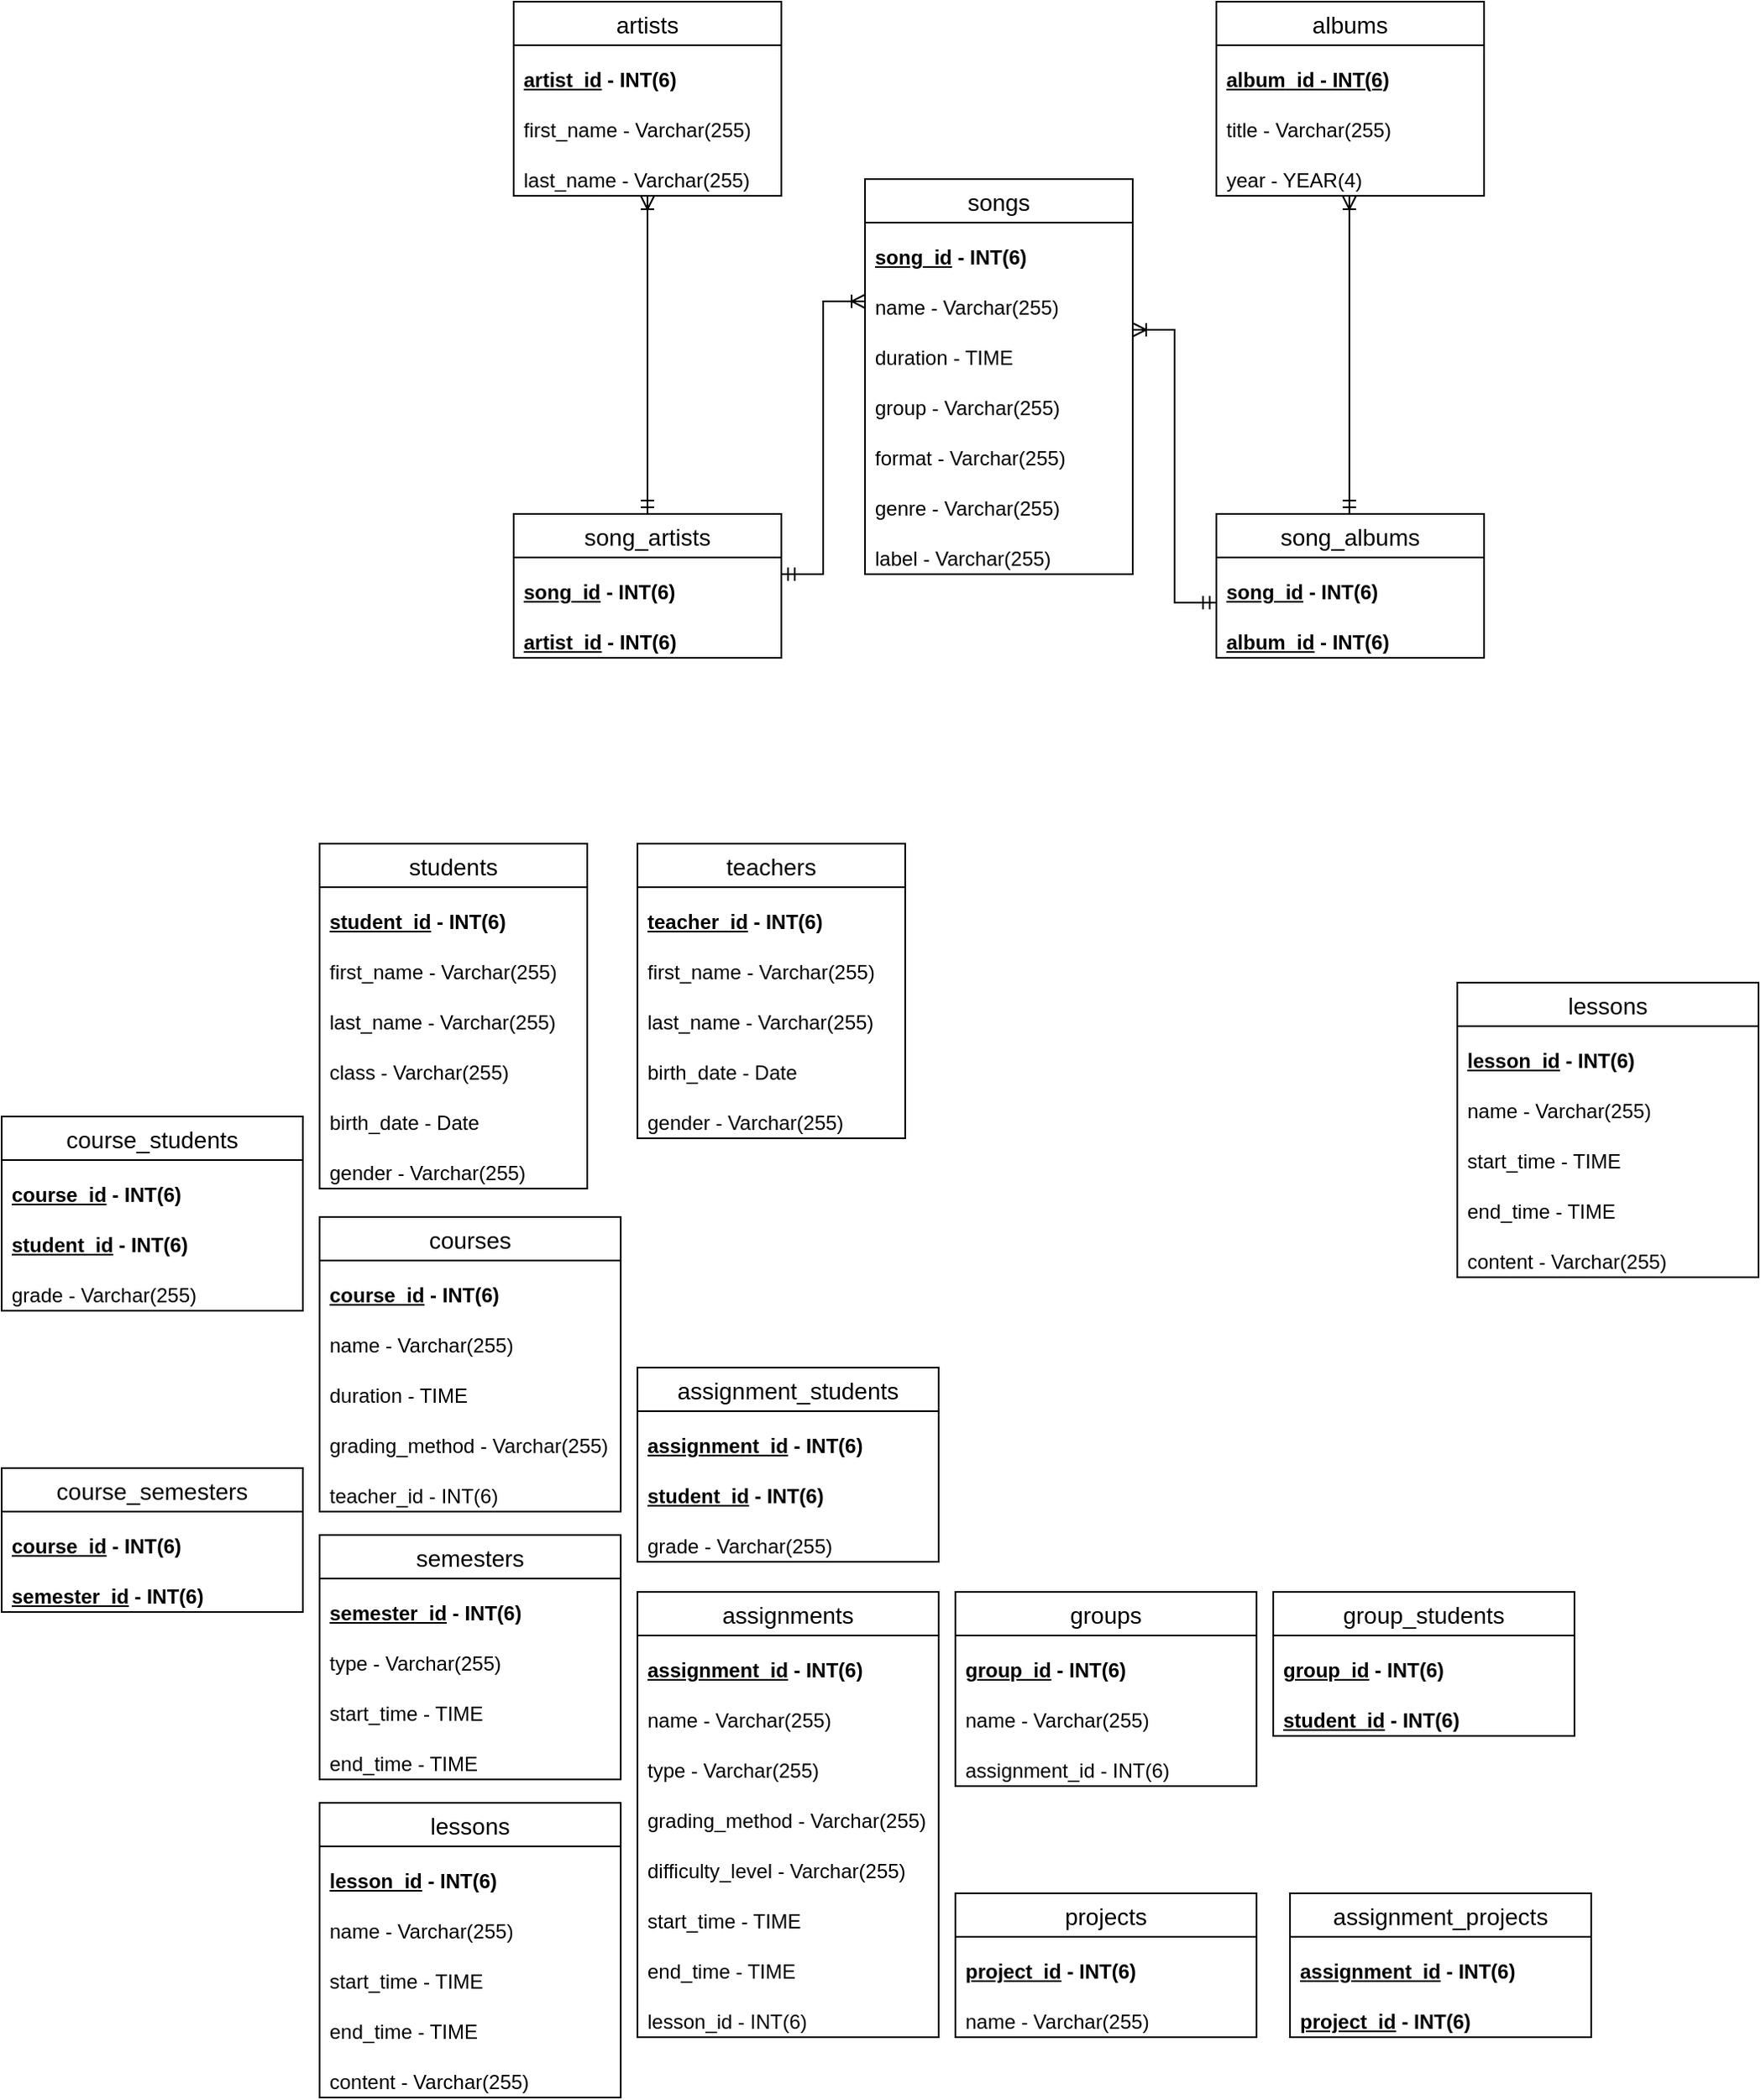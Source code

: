 <mxfile version="21.1.2" type="github">
  <diagram id="R2lEEEUBdFMjLlhIrx00" name="Page-1">
    <mxGraphModel dx="1680" dy="1571" grid="1" gridSize="10" guides="1" tooltips="1" connect="1" arrows="1" fold="1" page="1" pageScale="1" pageWidth="850" pageHeight="1100" math="0" shadow="0" extFonts="Permanent Marker^https://fonts.googleapis.com/css?family=Permanent+Marker">
      <root>
        <mxCell id="0" />
        <mxCell id="1" parent="0" />
        <mxCell id="9L5D08PNm3X5us1x5ie8-1" value="songs" style="swimlane;fontStyle=0;childLayout=stackLayout;horizontal=1;startSize=26;horizontalStack=0;resizeParent=1;resizeParentMax=0;resizeLast=0;collapsible=1;marginBottom=0;align=center;fontSize=14;verticalAlign=middle;" parent="1" vertex="1">
          <mxGeometry x="336" y="80" width="160" height="236" as="geometry" />
        </mxCell>
        <mxCell id="9L5D08PNm3X5us1x5ie8-2" value="&lt;p class=&quot;MsoNormal&quot;&gt;&lt;b&gt;&lt;u&gt;song_id&lt;/u&gt; - INT(6)&lt;/b&gt;&lt;/p&gt;" style="text;strokeColor=none;fillColor=none;spacingLeft=4;spacingRight=4;overflow=hidden;rotatable=0;points=[[0,0.5],[1,0.5]];portConstraint=eastwest;fontSize=12;whiteSpace=wrap;html=1;verticalAlign=bottom;" parent="9L5D08PNm3X5us1x5ie8-1" vertex="1">
          <mxGeometry y="26" width="160" height="30" as="geometry" />
        </mxCell>
        <mxCell id="9L5D08PNm3X5us1x5ie8-3" value="&lt;p style=&quot;border-color: var(--border-color);&quot; class=&quot;MsoNormal&quot;&gt;name - Varchar(255)&lt;/p&gt;" style="text;strokeColor=none;fillColor=none;spacingLeft=4;spacingRight=4;overflow=hidden;rotatable=0;points=[[0,0.5],[1,0.5]];portConstraint=eastwest;fontSize=12;whiteSpace=wrap;html=1;verticalAlign=bottom;" parent="9L5D08PNm3X5us1x5ie8-1" vertex="1">
          <mxGeometry y="56" width="160" height="30" as="geometry" />
        </mxCell>
        <mxCell id="9L5D08PNm3X5us1x5ie8-4" value="&lt;p style=&quot;border-color: var(--border-color);&quot; class=&quot;MsoNormal&quot;&gt;duration - TIME&lt;/p&gt;" style="text;strokeColor=none;fillColor=none;spacingLeft=4;spacingRight=4;overflow=hidden;rotatable=0;points=[[0,0.5],[1,0.5]];portConstraint=eastwest;fontSize=12;whiteSpace=wrap;html=1;verticalAlign=bottom;" parent="9L5D08PNm3X5us1x5ie8-1" vertex="1">
          <mxGeometry y="86" width="160" height="30" as="geometry" />
        </mxCell>
        <mxCell id="9L5D08PNm3X5us1x5ie8-5" value="&lt;span style=&quot;background-color: initial;&quot;&gt;group - Varchar(255)&lt;/span&gt;" style="text;strokeColor=none;fillColor=none;spacingLeft=4;spacingRight=4;overflow=hidden;rotatable=0;points=[[0,0.5],[1,0.5]];portConstraint=eastwest;fontSize=12;whiteSpace=wrap;html=1;verticalAlign=bottom;" parent="9L5D08PNm3X5us1x5ie8-1" vertex="1">
          <mxGeometry y="116" width="160" height="30" as="geometry" />
        </mxCell>
        <mxCell id="9L5D08PNm3X5us1x5ie8-6" value="&lt;span style=&quot;background-color: initial;&quot;&gt;format - Varchar(255)&lt;/span&gt;&lt;br&gt;" style="text;strokeColor=none;fillColor=none;spacingLeft=4;spacingRight=4;overflow=hidden;rotatable=0;points=[[0,0.5],[1,0.5]];portConstraint=eastwest;fontSize=12;whiteSpace=wrap;html=1;verticalAlign=bottom;" parent="9L5D08PNm3X5us1x5ie8-1" vertex="1">
          <mxGeometry y="146" width="160" height="30" as="geometry" />
        </mxCell>
        <mxCell id="9L5D08PNm3X5us1x5ie8-7" value="genre - Varchar(255)" style="text;strokeColor=none;fillColor=none;spacingLeft=4;spacingRight=4;overflow=hidden;rotatable=0;points=[[0,0.5],[1,0.5]];portConstraint=eastwest;fontSize=12;whiteSpace=wrap;html=1;verticalAlign=bottom;" parent="9L5D08PNm3X5us1x5ie8-1" vertex="1">
          <mxGeometry y="176" width="160" height="30" as="geometry" />
        </mxCell>
        <mxCell id="9L5D08PNm3X5us1x5ie8-8" value="label - Varchar(255)" style="text;strokeColor=none;fillColor=none;spacingLeft=4;spacingRight=4;overflow=hidden;rotatable=0;points=[[0,0.5],[1,0.5]];portConstraint=eastwest;fontSize=12;whiteSpace=wrap;html=1;verticalAlign=bottom;" parent="9L5D08PNm3X5us1x5ie8-1" vertex="1">
          <mxGeometry y="206" width="160" height="30" as="geometry" />
        </mxCell>
        <mxCell id="9L5D08PNm3X5us1x5ie8-10" value="artists" style="swimlane;fontStyle=0;childLayout=stackLayout;horizontal=1;startSize=26;horizontalStack=0;resizeParent=1;resizeParentMax=0;resizeLast=0;collapsible=1;marginBottom=0;align=center;fontSize=14;verticalAlign=middle;" parent="1" vertex="1">
          <mxGeometry x="126" y="-26" width="160" height="116" as="geometry" />
        </mxCell>
        <mxCell id="9L5D08PNm3X5us1x5ie8-11" value="&lt;p class=&quot;MsoNormal&quot;&gt;&lt;b&gt;&lt;u&gt;artist_id&lt;/u&gt; - INT(6)&lt;/b&gt;&lt;/p&gt;" style="text;strokeColor=none;fillColor=none;spacingLeft=4;spacingRight=4;overflow=hidden;rotatable=0;points=[[0,0.5],[1,0.5]];portConstraint=eastwest;fontSize=12;whiteSpace=wrap;html=1;verticalAlign=bottom;" parent="9L5D08PNm3X5us1x5ie8-10" vertex="1">
          <mxGeometry y="26" width="160" height="30" as="geometry" />
        </mxCell>
        <mxCell id="9L5D08PNm3X5us1x5ie8-12" value="&lt;p style=&quot;border-color: var(--border-color);&quot; class=&quot;MsoNormal&quot;&gt;first_name - Varchar(255)&lt;/p&gt;" style="text;strokeColor=none;fillColor=none;spacingLeft=4;spacingRight=4;overflow=hidden;rotatable=0;points=[[0,0.5],[1,0.5]];portConstraint=eastwest;fontSize=12;whiteSpace=wrap;html=1;verticalAlign=bottom;" parent="9L5D08PNm3X5us1x5ie8-10" vertex="1">
          <mxGeometry y="56" width="160" height="30" as="geometry" />
        </mxCell>
        <mxCell id="9L5D08PNm3X5us1x5ie8-13" value="&lt;p style=&quot;border-color: var(--border-color);&quot; class=&quot;MsoNormal&quot;&gt;last_name - Varchar(255)&lt;br&gt;&lt;/p&gt;" style="text;strokeColor=none;fillColor=none;spacingLeft=4;spacingRight=4;overflow=hidden;rotatable=0;points=[[0,0.5],[1,0.5]];portConstraint=eastwest;fontSize=12;whiteSpace=wrap;html=1;verticalAlign=bottom;" parent="9L5D08PNm3X5us1x5ie8-10" vertex="1">
          <mxGeometry y="86" width="160" height="30" as="geometry" />
        </mxCell>
        <mxCell id="9L5D08PNm3X5us1x5ie8-18" value="albums" style="swimlane;fontStyle=0;childLayout=stackLayout;horizontal=1;startSize=26;horizontalStack=0;resizeParent=1;resizeParentMax=0;resizeLast=0;collapsible=1;marginBottom=0;align=center;fontSize=14;verticalAlign=middle;" parent="1" vertex="1">
          <mxGeometry x="546" y="-26" width="160" height="116" as="geometry" />
        </mxCell>
        <mxCell id="9L5D08PNm3X5us1x5ie8-19" value="&lt;b&gt;&lt;u&gt;album&lt;span style=&quot;background-color: initial;&quot;&gt;_id - INT(6)&lt;/span&gt;&lt;/u&gt;&lt;/b&gt;" style="text;strokeColor=none;fillColor=none;spacingLeft=4;spacingRight=4;overflow=hidden;rotatable=0;points=[[0,0.5],[1,0.5]];portConstraint=eastwest;fontSize=12;whiteSpace=wrap;html=1;verticalAlign=bottom;" parent="9L5D08PNm3X5us1x5ie8-18" vertex="1">
          <mxGeometry y="26" width="160" height="30" as="geometry" />
        </mxCell>
        <mxCell id="9L5D08PNm3X5us1x5ie8-20" value="&lt;p class=&quot;MsoNormal&quot;&gt;title - Varchar(255)&lt;/p&gt;" style="text;strokeColor=none;fillColor=none;spacingLeft=4;spacingRight=4;overflow=hidden;rotatable=0;points=[[0,0.5],[1,0.5]];portConstraint=eastwest;fontSize=12;whiteSpace=wrap;html=1;verticalAlign=bottom;" parent="9L5D08PNm3X5us1x5ie8-18" vertex="1">
          <mxGeometry y="56" width="160" height="30" as="geometry" />
        </mxCell>
        <mxCell id="9L5D08PNm3X5us1x5ie8-21" value="&lt;p class=&quot;MsoNormal&quot;&gt;year - YEAR(4)&lt;/p&gt;" style="text;strokeColor=none;fillColor=none;spacingLeft=4;spacingRight=4;overflow=hidden;rotatable=0;points=[[0,0.5],[1,0.5]];portConstraint=eastwest;fontSize=12;whiteSpace=wrap;html=1;verticalAlign=bottom;" parent="9L5D08PNm3X5us1x5ie8-18" vertex="1">
          <mxGeometry y="86" width="160" height="30" as="geometry" />
        </mxCell>
        <mxCell id="9L5D08PNm3X5us1x5ie8-22" value="song_artists" style="swimlane;fontStyle=0;childLayout=stackLayout;horizontal=1;startSize=26;horizontalStack=0;resizeParent=1;resizeParentMax=0;resizeLast=0;collapsible=1;marginBottom=0;align=center;fontSize=14;verticalAlign=middle;" parent="1" vertex="1">
          <mxGeometry x="126" y="280" width="160" height="86" as="geometry" />
        </mxCell>
        <mxCell id="9L5D08PNm3X5us1x5ie8-23" value="&lt;p class=&quot;MsoNormal&quot;&gt;&lt;b style=&quot;border-color: var(--border-color);&quot;&gt;&lt;u style=&quot;border-color: var(--border-color);&quot;&gt;song_id&lt;/u&gt;&amp;nbsp;- INT(6)&lt;/b&gt;&lt;br&gt;&lt;/p&gt;" style="text;strokeColor=none;fillColor=none;spacingLeft=4;spacingRight=4;overflow=hidden;rotatable=0;points=[[0,0.5],[1,0.5]];portConstraint=eastwest;fontSize=12;whiteSpace=wrap;html=1;verticalAlign=bottom;" parent="9L5D08PNm3X5us1x5ie8-22" vertex="1">
          <mxGeometry y="26" width="160" height="30" as="geometry" />
        </mxCell>
        <mxCell id="9L5D08PNm3X5us1x5ie8-24" value="&lt;p style=&quot;border-color: var(--border-color);&quot; class=&quot;MsoNormal&quot;&gt;&lt;b style=&quot;border-color: var(--border-color);&quot;&gt;&lt;u style=&quot;border-color: var(--border-color);&quot;&gt;artist_id&lt;/u&gt;&amp;nbsp;- INT(6)&lt;/b&gt;&lt;br&gt;&lt;/p&gt;" style="text;strokeColor=none;fillColor=none;spacingLeft=4;spacingRight=4;overflow=hidden;rotatable=0;points=[[0,0.5],[1,0.5]];portConstraint=eastwest;fontSize=12;whiteSpace=wrap;html=1;verticalAlign=bottom;" parent="9L5D08PNm3X5us1x5ie8-22" vertex="1">
          <mxGeometry y="56" width="160" height="30" as="geometry" />
        </mxCell>
        <mxCell id="9L5D08PNm3X5us1x5ie8-26" value="song_albums" style="swimlane;fontStyle=0;childLayout=stackLayout;horizontal=1;startSize=26;horizontalStack=0;resizeParent=1;resizeParentMax=0;resizeLast=0;collapsible=1;marginBottom=0;align=center;fontSize=14;verticalAlign=middle;" parent="1" vertex="1">
          <mxGeometry x="546" y="280" width="160" height="86" as="geometry" />
        </mxCell>
        <mxCell id="9L5D08PNm3X5us1x5ie8-27" value="&lt;p class=&quot;MsoNormal&quot;&gt;&lt;b style=&quot;border-color: var(--border-color);&quot;&gt;&lt;u style=&quot;border-color: var(--border-color);&quot;&gt;song_id&lt;/u&gt;&amp;nbsp;- INT(6)&lt;/b&gt;&lt;br&gt;&lt;/p&gt;" style="text;strokeColor=none;fillColor=none;spacingLeft=4;spacingRight=4;overflow=hidden;rotatable=0;points=[[0,0.5],[1,0.5]];portConstraint=eastwest;fontSize=12;whiteSpace=wrap;html=1;verticalAlign=bottom;" parent="9L5D08PNm3X5us1x5ie8-26" vertex="1">
          <mxGeometry y="26" width="160" height="30" as="geometry" />
        </mxCell>
        <mxCell id="9L5D08PNm3X5us1x5ie8-28" value="&lt;p style=&quot;border-color: var(--border-color);&quot; class=&quot;MsoNormal&quot;&gt;&lt;b style=&quot;border-color: var(--border-color);&quot;&gt;&lt;u style=&quot;border-color: var(--border-color);&quot;&gt;album_id&lt;/u&gt;&amp;nbsp;- INT(6)&lt;/b&gt;&lt;br&gt;&lt;/p&gt;" style="text;strokeColor=none;fillColor=none;spacingLeft=4;spacingRight=4;overflow=hidden;rotatable=0;points=[[0,0.5],[1,0.5]];portConstraint=eastwest;fontSize=12;whiteSpace=wrap;html=1;verticalAlign=bottom;" parent="9L5D08PNm3X5us1x5ie8-26" vertex="1">
          <mxGeometry y="56" width="160" height="30" as="geometry" />
        </mxCell>
        <mxCell id="9L5D08PNm3X5us1x5ie8-33" value="" style="fontSize=12;html=1;endArrow=ERoneToMany;startArrow=ERmandOne;rounded=0;exitX=0.5;exitY=0;exitDx=0;exitDy=0;entryX=0.5;entryY=1;entryDx=0;entryDy=0;entryPerimeter=0;" parent="1" source="9L5D08PNm3X5us1x5ie8-22" target="9L5D08PNm3X5us1x5ie8-13" edge="1">
          <mxGeometry width="100" height="100" relative="1" as="geometry">
            <mxPoint x="206" y="270" as="sourcePoint" />
            <mxPoint x="206" y="100" as="targetPoint" />
          </mxGeometry>
        </mxCell>
        <mxCell id="9L5D08PNm3X5us1x5ie8-34" value="" style="fontSize=12;html=1;endArrow=ERoneToMany;startArrow=ERmandOne;rounded=0;exitX=0.5;exitY=0;exitDx=0;exitDy=0;entryX=0.5;entryY=1;entryDx=0;entryDy=0;entryPerimeter=0;" parent="1" edge="1">
          <mxGeometry width="100" height="100" relative="1" as="geometry">
            <mxPoint x="625.47" y="280" as="sourcePoint" />
            <mxPoint x="625.47" y="90" as="targetPoint" />
          </mxGeometry>
        </mxCell>
        <mxCell id="9L5D08PNm3X5us1x5ie8-36" value="" style="edgeStyle=orthogonalEdgeStyle;fontSize=12;html=1;endArrow=ERoneToMany;startArrow=ERmandOne;rounded=0;" parent="1" source="9L5D08PNm3X5us1x5ie8-27" edge="1">
          <mxGeometry width="100" height="100" relative="1" as="geometry">
            <mxPoint x="541" y="330" as="sourcePoint" />
            <mxPoint x="496" y="170" as="targetPoint" />
            <Array as="points">
              <mxPoint x="521" y="333" />
              <mxPoint x="521" y="170" />
            </Array>
          </mxGeometry>
        </mxCell>
        <mxCell id="9L5D08PNm3X5us1x5ie8-37" value="" style="edgeStyle=orthogonalEdgeStyle;fontSize=12;html=1;endArrow=ERoneToMany;startArrow=ERmandOne;rounded=0;" parent="1" edge="1">
          <mxGeometry width="100" height="100" relative="1" as="geometry">
            <mxPoint x="286" y="316" as="sourcePoint" />
            <mxPoint x="336" y="153" as="targetPoint" />
            <Array as="points">
              <mxPoint x="311" y="316" />
              <mxPoint x="311" y="153" />
            </Array>
          </mxGeometry>
        </mxCell>
        <mxCell id="M5Cqg0RzheAJXRUWTj95-1" value="courses" style="swimlane;fontStyle=0;childLayout=stackLayout;horizontal=1;startSize=26;horizontalStack=0;resizeParent=1;resizeParentMax=0;resizeLast=0;collapsible=1;marginBottom=0;align=center;fontSize=14;verticalAlign=middle;" vertex="1" parent="1">
          <mxGeometry x="10" y="700" width="180" height="176" as="geometry" />
        </mxCell>
        <mxCell id="M5Cqg0RzheAJXRUWTj95-2" value="&lt;p class=&quot;MsoNormal&quot;&gt;&lt;b&gt;&lt;u&gt;course_id&lt;/u&gt; - INT(6)&lt;/b&gt;&lt;/p&gt;" style="text;strokeColor=none;fillColor=none;spacingLeft=4;spacingRight=4;overflow=hidden;rotatable=0;points=[[0,0.5],[1,0.5]];portConstraint=eastwest;fontSize=12;whiteSpace=wrap;html=1;verticalAlign=bottom;" vertex="1" parent="M5Cqg0RzheAJXRUWTj95-1">
          <mxGeometry y="26" width="180" height="30" as="geometry" />
        </mxCell>
        <mxCell id="M5Cqg0RzheAJXRUWTj95-3" value="&lt;p style=&quot;border-color: var(--border-color);&quot; class=&quot;MsoNormal&quot;&gt;name - Varchar(255)&lt;/p&gt;" style="text;strokeColor=none;fillColor=none;spacingLeft=4;spacingRight=4;overflow=hidden;rotatable=0;points=[[0,0.5],[1,0.5]];portConstraint=eastwest;fontSize=12;whiteSpace=wrap;html=1;verticalAlign=bottom;" vertex="1" parent="M5Cqg0RzheAJXRUWTj95-1">
          <mxGeometry y="56" width="180" height="30" as="geometry" />
        </mxCell>
        <mxCell id="M5Cqg0RzheAJXRUWTj95-4" value="&lt;p style=&quot;border-color: var(--border-color);&quot; class=&quot;MsoNormal&quot;&gt;duration - TIME&lt;/p&gt;" style="text;strokeColor=none;fillColor=none;spacingLeft=4;spacingRight=4;overflow=hidden;rotatable=0;points=[[0,0.5],[1,0.5]];portConstraint=eastwest;fontSize=12;whiteSpace=wrap;html=1;verticalAlign=bottom;" vertex="1" parent="M5Cqg0RzheAJXRUWTj95-1">
          <mxGeometry y="86" width="180" height="30" as="geometry" />
        </mxCell>
        <mxCell id="M5Cqg0RzheAJXRUWTj95-5" value="grading_method&lt;span style=&quot;background-color: initial;&quot;&gt;&amp;nbsp;- Varchar(255)&lt;/span&gt;" style="text;strokeColor=none;fillColor=none;spacingLeft=4;spacingRight=4;overflow=hidden;rotatable=0;points=[[0,0.5],[1,0.5]];portConstraint=eastwest;fontSize=12;whiteSpace=wrap;html=1;verticalAlign=bottom;" vertex="1" parent="M5Cqg0RzheAJXRUWTj95-1">
          <mxGeometry y="116" width="180" height="30" as="geometry" />
        </mxCell>
        <mxCell id="M5Cqg0RzheAJXRUWTj95-6" value="&lt;span style=&quot;background-color: initial;&quot;&gt;teacher_id - INT(6)&lt;/span&gt;" style="text;strokeColor=none;fillColor=none;spacingLeft=4;spacingRight=4;overflow=hidden;rotatable=0;points=[[0,0.5],[1,0.5]];portConstraint=eastwest;fontSize=12;whiteSpace=wrap;html=1;verticalAlign=bottom;" vertex="1" parent="M5Cqg0RzheAJXRUWTj95-1">
          <mxGeometry y="146" width="180" height="30" as="geometry" />
        </mxCell>
        <mxCell id="M5Cqg0RzheAJXRUWTj95-9" value="lessons" style="swimlane;fontStyle=0;childLayout=stackLayout;horizontal=1;startSize=26;horizontalStack=0;resizeParent=1;resizeParentMax=0;resizeLast=0;collapsible=1;marginBottom=0;align=center;fontSize=14;verticalAlign=middle;" vertex="1" parent="1">
          <mxGeometry x="10" y="1050" width="180" height="176" as="geometry" />
        </mxCell>
        <mxCell id="M5Cqg0RzheAJXRUWTj95-10" value="&lt;p class=&quot;MsoNormal&quot;&gt;&lt;b&gt;&lt;u&gt;lesson_id&lt;/u&gt; - INT(6)&lt;/b&gt;&lt;/p&gt;" style="text;strokeColor=none;fillColor=none;spacingLeft=4;spacingRight=4;overflow=hidden;rotatable=0;points=[[0,0.5],[1,0.5]];portConstraint=eastwest;fontSize=12;whiteSpace=wrap;html=1;verticalAlign=bottom;" vertex="1" parent="M5Cqg0RzheAJXRUWTj95-9">
          <mxGeometry y="26" width="180" height="30" as="geometry" />
        </mxCell>
        <mxCell id="M5Cqg0RzheAJXRUWTj95-11" value="&lt;p style=&quot;border-color: var(--border-color);&quot; class=&quot;MsoNormal&quot;&gt;name - Varchar(255)&lt;/p&gt;" style="text;strokeColor=none;fillColor=none;spacingLeft=4;spacingRight=4;overflow=hidden;rotatable=0;points=[[0,0.5],[1,0.5]];portConstraint=eastwest;fontSize=12;whiteSpace=wrap;html=1;verticalAlign=bottom;" vertex="1" parent="M5Cqg0RzheAJXRUWTj95-9">
          <mxGeometry y="56" width="180" height="30" as="geometry" />
        </mxCell>
        <mxCell id="M5Cqg0RzheAJXRUWTj95-12" value="&lt;p style=&quot;border-color: var(--border-color);&quot; class=&quot;MsoNormal&quot;&gt;start_time - TIME&lt;/p&gt;" style="text;strokeColor=none;fillColor=none;spacingLeft=4;spacingRight=4;overflow=hidden;rotatable=0;points=[[0,0.5],[1,0.5]];portConstraint=eastwest;fontSize=12;whiteSpace=wrap;html=1;verticalAlign=bottom;" vertex="1" parent="M5Cqg0RzheAJXRUWTj95-9">
          <mxGeometry y="86" width="180" height="30" as="geometry" />
        </mxCell>
        <mxCell id="M5Cqg0RzheAJXRUWTj95-13" value="end_time - TIME" style="text;strokeColor=none;fillColor=none;spacingLeft=4;spacingRight=4;overflow=hidden;rotatable=0;points=[[0,0.5],[1,0.5]];portConstraint=eastwest;fontSize=12;whiteSpace=wrap;html=1;verticalAlign=bottom;" vertex="1" parent="M5Cqg0RzheAJXRUWTj95-9">
          <mxGeometry y="116" width="180" height="30" as="geometry" />
        </mxCell>
        <mxCell id="M5Cqg0RzheAJXRUWTj95-14" value="&lt;span style=&quot;background-color: initial;&quot;&gt;content - Varchar(255)&lt;/span&gt;" style="text;strokeColor=none;fillColor=none;spacingLeft=4;spacingRight=4;overflow=hidden;rotatable=0;points=[[0,0.5],[1,0.5]];portConstraint=eastwest;fontSize=12;whiteSpace=wrap;html=1;verticalAlign=bottom;" vertex="1" parent="M5Cqg0RzheAJXRUWTj95-9">
          <mxGeometry y="146" width="180" height="30" as="geometry" />
        </mxCell>
        <mxCell id="M5Cqg0RzheAJXRUWTj95-16" value="assignments" style="swimlane;fontStyle=0;childLayout=stackLayout;horizontal=1;startSize=26;horizontalStack=0;resizeParent=1;resizeParentMax=0;resizeLast=0;collapsible=1;marginBottom=0;align=center;fontSize=14;verticalAlign=middle;" vertex="1" parent="1">
          <mxGeometry x="200" y="924" width="180" height="266" as="geometry" />
        </mxCell>
        <mxCell id="M5Cqg0RzheAJXRUWTj95-17" value="&lt;p class=&quot;MsoNormal&quot;&gt;&lt;b&gt;&lt;u&gt;assignment_id&lt;/u&gt; - INT(6)&lt;/b&gt;&lt;/p&gt;" style="text;strokeColor=none;fillColor=none;spacingLeft=4;spacingRight=4;overflow=hidden;rotatable=0;points=[[0,0.5],[1,0.5]];portConstraint=eastwest;fontSize=12;whiteSpace=wrap;html=1;verticalAlign=bottom;" vertex="1" parent="M5Cqg0RzheAJXRUWTj95-16">
          <mxGeometry y="26" width="180" height="30" as="geometry" />
        </mxCell>
        <mxCell id="M5Cqg0RzheAJXRUWTj95-18" value="&lt;p style=&quot;border-color: var(--border-color);&quot; class=&quot;MsoNormal&quot;&gt;name - Varchar(255)&lt;/p&gt;" style="text;strokeColor=none;fillColor=none;spacingLeft=4;spacingRight=4;overflow=hidden;rotatable=0;points=[[0,0.5],[1,0.5]];portConstraint=eastwest;fontSize=12;whiteSpace=wrap;html=1;verticalAlign=bottom;" vertex="1" parent="M5Cqg0RzheAJXRUWTj95-16">
          <mxGeometry y="56" width="180" height="30" as="geometry" />
        </mxCell>
        <mxCell id="M5Cqg0RzheAJXRUWTj95-19" value="&lt;p style=&quot;border-color: var(--border-color);&quot; class=&quot;MsoNormal&quot;&gt;type - Varchar(255)&lt;/p&gt;" style="text;strokeColor=none;fillColor=none;spacingLeft=4;spacingRight=4;overflow=hidden;rotatable=0;points=[[0,0.5],[1,0.5]];portConstraint=eastwest;fontSize=12;whiteSpace=wrap;html=1;verticalAlign=bottom;" vertex="1" parent="M5Cqg0RzheAJXRUWTj95-16">
          <mxGeometry y="86" width="180" height="30" as="geometry" />
        </mxCell>
        <mxCell id="M5Cqg0RzheAJXRUWTj95-24" value="grading_method&amp;nbsp;- Varchar(255)" style="text;strokeColor=none;fillColor=none;spacingLeft=4;spacingRight=4;overflow=hidden;rotatable=0;points=[[0,0.5],[1,0.5]];portConstraint=eastwest;fontSize=12;whiteSpace=wrap;html=1;verticalAlign=bottom;" vertex="1" parent="M5Cqg0RzheAJXRUWTj95-16">
          <mxGeometry y="116" width="180" height="30" as="geometry" />
        </mxCell>
        <mxCell id="M5Cqg0RzheAJXRUWTj95-23" value="difficulty_level&amp;nbsp;- Varchar(255)" style="text;strokeColor=none;fillColor=none;spacingLeft=4;spacingRight=4;overflow=hidden;rotatable=0;points=[[0,0.5],[1,0.5]];portConstraint=eastwest;fontSize=12;whiteSpace=wrap;html=1;verticalAlign=bottom;" vertex="1" parent="M5Cqg0RzheAJXRUWTj95-16">
          <mxGeometry y="146" width="180" height="30" as="geometry" />
        </mxCell>
        <mxCell id="M5Cqg0RzheAJXRUWTj95-22" value="start_time - TIME" style="text;strokeColor=none;fillColor=none;spacingLeft=4;spacingRight=4;overflow=hidden;rotatable=0;points=[[0,0.5],[1,0.5]];portConstraint=eastwest;fontSize=12;whiteSpace=wrap;html=1;verticalAlign=bottom;" vertex="1" parent="M5Cqg0RzheAJXRUWTj95-16">
          <mxGeometry y="176" width="180" height="30" as="geometry" />
        </mxCell>
        <mxCell id="M5Cqg0RzheAJXRUWTj95-20" value="end_time - TIME" style="text;strokeColor=none;fillColor=none;spacingLeft=4;spacingRight=4;overflow=hidden;rotatable=0;points=[[0,0.5],[1,0.5]];portConstraint=eastwest;fontSize=12;whiteSpace=wrap;html=1;verticalAlign=bottom;" vertex="1" parent="M5Cqg0RzheAJXRUWTj95-16">
          <mxGeometry y="206" width="180" height="30" as="geometry" />
        </mxCell>
        <mxCell id="M5Cqg0RzheAJXRUWTj95-25" value="lesson_id - INT(6)" style="text;strokeColor=none;fillColor=none;spacingLeft=4;spacingRight=4;overflow=hidden;rotatable=0;points=[[0,0.5],[1,0.5]];portConstraint=eastwest;fontSize=12;whiteSpace=wrap;html=1;verticalAlign=bottom;" vertex="1" parent="M5Cqg0RzheAJXRUWTj95-16">
          <mxGeometry y="236" width="180" height="30" as="geometry" />
        </mxCell>
        <mxCell id="M5Cqg0RzheAJXRUWTj95-26" value="groups" style="swimlane;fontStyle=0;childLayout=stackLayout;horizontal=1;startSize=26;horizontalStack=0;resizeParent=1;resizeParentMax=0;resizeLast=0;collapsible=1;marginBottom=0;align=center;fontSize=14;verticalAlign=middle;" vertex="1" parent="1">
          <mxGeometry x="390" y="924" width="180" height="116" as="geometry" />
        </mxCell>
        <mxCell id="M5Cqg0RzheAJXRUWTj95-27" value="&lt;p class=&quot;MsoNormal&quot;&gt;&lt;b&gt;&lt;u&gt;group_id&lt;/u&gt; - INT(6)&lt;/b&gt;&lt;/p&gt;" style="text;strokeColor=none;fillColor=none;spacingLeft=4;spacingRight=4;overflow=hidden;rotatable=0;points=[[0,0.5],[1,0.5]];portConstraint=eastwest;fontSize=12;whiteSpace=wrap;html=1;verticalAlign=bottom;" vertex="1" parent="M5Cqg0RzheAJXRUWTj95-26">
          <mxGeometry y="26" width="180" height="30" as="geometry" />
        </mxCell>
        <mxCell id="M5Cqg0RzheAJXRUWTj95-28" value="&lt;p style=&quot;border-color: var(--border-color);&quot; class=&quot;MsoNormal&quot;&gt;name - Varchar(255)&lt;/p&gt;" style="text;strokeColor=none;fillColor=none;spacingLeft=4;spacingRight=4;overflow=hidden;rotatable=0;points=[[0,0.5],[1,0.5]];portConstraint=eastwest;fontSize=12;whiteSpace=wrap;html=1;verticalAlign=bottom;" vertex="1" parent="M5Cqg0RzheAJXRUWTj95-26">
          <mxGeometry y="56" width="180" height="30" as="geometry" />
        </mxCell>
        <mxCell id="M5Cqg0RzheAJXRUWTj95-34" value="assignment_id - INT(6)" style="text;strokeColor=none;fillColor=none;spacingLeft=4;spacingRight=4;overflow=hidden;rotatable=0;points=[[0,0.5],[1,0.5]];portConstraint=eastwest;fontSize=12;whiteSpace=wrap;html=1;verticalAlign=bottom;" vertex="1" parent="M5Cqg0RzheAJXRUWTj95-26">
          <mxGeometry y="86" width="180" height="30" as="geometry" />
        </mxCell>
        <mxCell id="M5Cqg0RzheAJXRUWTj95-41" value="group_students" style="swimlane;fontStyle=0;childLayout=stackLayout;horizontal=1;startSize=26;horizontalStack=0;resizeParent=1;resizeParentMax=0;resizeLast=0;collapsible=1;marginBottom=0;align=center;fontSize=14;verticalAlign=middle;" vertex="1" parent="1">
          <mxGeometry x="580" y="924" width="180" height="86" as="geometry" />
        </mxCell>
        <mxCell id="M5Cqg0RzheAJXRUWTj95-42" value="&lt;p class=&quot;MsoNormal&quot;&gt;&lt;b&gt;&lt;u&gt;group_id&lt;/u&gt; - INT(6)&lt;/b&gt;&lt;/p&gt;" style="text;strokeColor=none;fillColor=none;spacingLeft=4;spacingRight=4;overflow=hidden;rotatable=0;points=[[0,0.5],[1,0.5]];portConstraint=eastwest;fontSize=12;whiteSpace=wrap;html=1;verticalAlign=bottom;" vertex="1" parent="M5Cqg0RzheAJXRUWTj95-41">
          <mxGeometry y="26" width="180" height="30" as="geometry" />
        </mxCell>
        <mxCell id="M5Cqg0RzheAJXRUWTj95-44" value="&lt;p style=&quot;border-color: var(--border-color);&quot; class=&quot;MsoNormal&quot;&gt;&lt;b style=&quot;border-color: var(--border-color);&quot;&gt;&lt;u style=&quot;border-color: var(--border-color);&quot;&gt;student_id&lt;/u&gt;&amp;nbsp;- INT(6)&lt;/b&gt;&lt;br&gt;&lt;/p&gt;" style="text;strokeColor=none;fillColor=none;spacingLeft=4;spacingRight=4;overflow=hidden;rotatable=0;points=[[0,0.5],[1,0.5]];portConstraint=eastwest;fontSize=12;whiteSpace=wrap;html=1;verticalAlign=bottom;" vertex="1" parent="M5Cqg0RzheAJXRUWTj95-41">
          <mxGeometry y="56" width="180" height="30" as="geometry" />
        </mxCell>
        <mxCell id="M5Cqg0RzheAJXRUWTj95-47" value="lessons" style="swimlane;fontStyle=0;childLayout=stackLayout;horizontal=1;startSize=26;horizontalStack=0;resizeParent=1;resizeParentMax=0;resizeLast=0;collapsible=1;marginBottom=0;align=center;fontSize=14;verticalAlign=middle;" vertex="1" parent="1">
          <mxGeometry x="690" y="560" width="180" height="176" as="geometry" />
        </mxCell>
        <mxCell id="M5Cqg0RzheAJXRUWTj95-48" value="&lt;p class=&quot;MsoNormal&quot;&gt;&lt;b&gt;&lt;u&gt;lesson_id&lt;/u&gt; - INT(6)&lt;/b&gt;&lt;/p&gt;" style="text;strokeColor=none;fillColor=none;spacingLeft=4;spacingRight=4;overflow=hidden;rotatable=0;points=[[0,0.5],[1,0.5]];portConstraint=eastwest;fontSize=12;whiteSpace=wrap;html=1;verticalAlign=bottom;" vertex="1" parent="M5Cqg0RzheAJXRUWTj95-47">
          <mxGeometry y="26" width="180" height="30" as="geometry" />
        </mxCell>
        <mxCell id="M5Cqg0RzheAJXRUWTj95-49" value="&lt;p style=&quot;border-color: var(--border-color);&quot; class=&quot;MsoNormal&quot;&gt;name - Varchar(255)&lt;/p&gt;" style="text;strokeColor=none;fillColor=none;spacingLeft=4;spacingRight=4;overflow=hidden;rotatable=0;points=[[0,0.5],[1,0.5]];portConstraint=eastwest;fontSize=12;whiteSpace=wrap;html=1;verticalAlign=bottom;" vertex="1" parent="M5Cqg0RzheAJXRUWTj95-47">
          <mxGeometry y="56" width="180" height="30" as="geometry" />
        </mxCell>
        <mxCell id="M5Cqg0RzheAJXRUWTj95-50" value="&lt;p style=&quot;border-color: var(--border-color);&quot; class=&quot;MsoNormal&quot;&gt;start_time - TIME&lt;/p&gt;" style="text;strokeColor=none;fillColor=none;spacingLeft=4;spacingRight=4;overflow=hidden;rotatable=0;points=[[0,0.5],[1,0.5]];portConstraint=eastwest;fontSize=12;whiteSpace=wrap;html=1;verticalAlign=bottom;" vertex="1" parent="M5Cqg0RzheAJXRUWTj95-47">
          <mxGeometry y="86" width="180" height="30" as="geometry" />
        </mxCell>
        <mxCell id="M5Cqg0RzheAJXRUWTj95-51" value="end_time - TIME" style="text;strokeColor=none;fillColor=none;spacingLeft=4;spacingRight=4;overflow=hidden;rotatable=0;points=[[0,0.5],[1,0.5]];portConstraint=eastwest;fontSize=12;whiteSpace=wrap;html=1;verticalAlign=bottom;" vertex="1" parent="M5Cqg0RzheAJXRUWTj95-47">
          <mxGeometry y="116" width="180" height="30" as="geometry" />
        </mxCell>
        <mxCell id="M5Cqg0RzheAJXRUWTj95-52" value="&lt;span style=&quot;background-color: initial;&quot;&gt;content - Varchar(255)&lt;/span&gt;" style="text;strokeColor=none;fillColor=none;spacingLeft=4;spacingRight=4;overflow=hidden;rotatable=0;points=[[0,0.5],[1,0.5]];portConstraint=eastwest;fontSize=12;whiteSpace=wrap;html=1;verticalAlign=bottom;" vertex="1" parent="M5Cqg0RzheAJXRUWTj95-47">
          <mxGeometry y="146" width="180" height="30" as="geometry" />
        </mxCell>
        <mxCell id="M5Cqg0RzheAJXRUWTj95-53" value="projects" style="swimlane;fontStyle=0;childLayout=stackLayout;horizontal=1;startSize=26;horizontalStack=0;resizeParent=1;resizeParentMax=0;resizeLast=0;collapsible=1;marginBottom=0;align=center;fontSize=14;verticalAlign=middle;" vertex="1" parent="1">
          <mxGeometry x="390" y="1104" width="180" height="86" as="geometry" />
        </mxCell>
        <mxCell id="M5Cqg0RzheAJXRUWTj95-54" value="&lt;p class=&quot;MsoNormal&quot;&gt;&lt;b&gt;&lt;u&gt;project_id&lt;/u&gt; - INT(6)&lt;/b&gt;&lt;/p&gt;" style="text;strokeColor=none;fillColor=none;spacingLeft=4;spacingRight=4;overflow=hidden;rotatable=0;points=[[0,0.5],[1,0.5]];portConstraint=eastwest;fontSize=12;whiteSpace=wrap;html=1;verticalAlign=bottom;" vertex="1" parent="M5Cqg0RzheAJXRUWTj95-53">
          <mxGeometry y="26" width="180" height="30" as="geometry" />
        </mxCell>
        <mxCell id="M5Cqg0RzheAJXRUWTj95-55" value="&lt;p style=&quot;border-color: var(--border-color);&quot; class=&quot;MsoNormal&quot;&gt;name - Varchar(255)&lt;/p&gt;" style="text;strokeColor=none;fillColor=none;spacingLeft=4;spacingRight=4;overflow=hidden;rotatable=0;points=[[0,0.5],[1,0.5]];portConstraint=eastwest;fontSize=12;whiteSpace=wrap;html=1;verticalAlign=bottom;" vertex="1" parent="M5Cqg0RzheAJXRUWTj95-53">
          <mxGeometry y="56" width="180" height="30" as="geometry" />
        </mxCell>
        <mxCell id="M5Cqg0RzheAJXRUWTj95-57" value="course_students" style="swimlane;fontStyle=0;childLayout=stackLayout;horizontal=1;startSize=26;horizontalStack=0;resizeParent=1;resizeParentMax=0;resizeLast=0;collapsible=1;marginBottom=0;align=center;fontSize=14;verticalAlign=middle;" vertex="1" parent="1">
          <mxGeometry x="-180" y="640" width="180" height="116" as="geometry" />
        </mxCell>
        <mxCell id="M5Cqg0RzheAJXRUWTj95-58" value="&lt;p class=&quot;MsoNormal&quot;&gt;&lt;b&gt;&lt;u&gt;course_id&lt;/u&gt; - INT(6)&lt;/b&gt;&lt;/p&gt;" style="text;strokeColor=none;fillColor=none;spacingLeft=4;spacingRight=4;overflow=hidden;rotatable=0;points=[[0,0.5],[1,0.5]];portConstraint=eastwest;fontSize=12;whiteSpace=wrap;html=1;verticalAlign=bottom;" vertex="1" parent="M5Cqg0RzheAJXRUWTj95-57">
          <mxGeometry y="26" width="180" height="30" as="geometry" />
        </mxCell>
        <mxCell id="M5Cqg0RzheAJXRUWTj95-59" value="&lt;p style=&quot;border-color: var(--border-color);&quot; class=&quot;MsoNormal&quot;&gt;&lt;b style=&quot;border-color: var(--border-color);&quot;&gt;&lt;u style=&quot;border-color: var(--border-color);&quot;&gt;student_id&lt;/u&gt;&amp;nbsp;- INT(6)&lt;/b&gt;&lt;br&gt;&lt;/p&gt;" style="text;strokeColor=none;fillColor=none;spacingLeft=4;spacingRight=4;overflow=hidden;rotatable=0;points=[[0,0.5],[1,0.5]];portConstraint=eastwest;fontSize=12;whiteSpace=wrap;html=1;verticalAlign=bottom;" vertex="1" parent="M5Cqg0RzheAJXRUWTj95-57">
          <mxGeometry y="56" width="180" height="30" as="geometry" />
        </mxCell>
        <mxCell id="M5Cqg0RzheAJXRUWTj95-61" value="grade&lt;span style=&quot;background-color: initial;&quot;&gt;&amp;nbsp;- Varchar(255)&lt;/span&gt;" style="text;strokeColor=none;fillColor=none;spacingLeft=4;spacingRight=4;overflow=hidden;rotatable=0;points=[[0,0.5],[1,0.5]];portConstraint=eastwest;fontSize=12;whiteSpace=wrap;html=1;verticalAlign=bottom;" vertex="1" parent="M5Cqg0RzheAJXRUWTj95-57">
          <mxGeometry y="86" width="180" height="30" as="geometry" />
        </mxCell>
        <mxCell id="M5Cqg0RzheAJXRUWTj95-63" value="assignment_students" style="swimlane;fontStyle=0;childLayout=stackLayout;horizontal=1;startSize=26;horizontalStack=0;resizeParent=1;resizeParentMax=0;resizeLast=0;collapsible=1;marginBottom=0;align=center;fontSize=14;verticalAlign=middle;" vertex="1" parent="1">
          <mxGeometry x="200" y="790" width="180" height="116" as="geometry" />
        </mxCell>
        <mxCell id="M5Cqg0RzheAJXRUWTj95-64" value="&lt;p class=&quot;MsoNormal&quot;&gt;&lt;b&gt;&lt;u&gt;assignment_id&lt;/u&gt; - INT(6)&lt;/b&gt;&lt;/p&gt;" style="text;strokeColor=none;fillColor=none;spacingLeft=4;spacingRight=4;overflow=hidden;rotatable=0;points=[[0,0.5],[1,0.5]];portConstraint=eastwest;fontSize=12;whiteSpace=wrap;html=1;verticalAlign=bottom;" vertex="1" parent="M5Cqg0RzheAJXRUWTj95-63">
          <mxGeometry y="26" width="180" height="30" as="geometry" />
        </mxCell>
        <mxCell id="M5Cqg0RzheAJXRUWTj95-65" value="&lt;p style=&quot;border-color: var(--border-color);&quot; class=&quot;MsoNormal&quot;&gt;&lt;b style=&quot;border-color: var(--border-color);&quot;&gt;&lt;u style=&quot;border-color: var(--border-color);&quot;&gt;student_id&lt;/u&gt;&amp;nbsp;- INT(6)&lt;/b&gt;&lt;br&gt;&lt;/p&gt;" style="text;strokeColor=none;fillColor=none;spacingLeft=4;spacingRight=4;overflow=hidden;rotatable=0;points=[[0,0.5],[1,0.5]];portConstraint=eastwest;fontSize=12;whiteSpace=wrap;html=1;verticalAlign=bottom;" vertex="1" parent="M5Cqg0RzheAJXRUWTj95-63">
          <mxGeometry y="56" width="180" height="30" as="geometry" />
        </mxCell>
        <mxCell id="M5Cqg0RzheAJXRUWTj95-66" value="grade&lt;span style=&quot;background-color: initial;&quot;&gt;&amp;nbsp;- Varchar(255)&lt;/span&gt;" style="text;strokeColor=none;fillColor=none;spacingLeft=4;spacingRight=4;overflow=hidden;rotatable=0;points=[[0,0.5],[1,0.5]];portConstraint=eastwest;fontSize=12;whiteSpace=wrap;html=1;verticalAlign=bottom;" vertex="1" parent="M5Cqg0RzheAJXRUWTj95-63">
          <mxGeometry y="86" width="180" height="30" as="geometry" />
        </mxCell>
        <mxCell id="M5Cqg0RzheAJXRUWTj95-67" value="assignment_projects" style="swimlane;fontStyle=0;childLayout=stackLayout;horizontal=1;startSize=26;horizontalStack=0;resizeParent=1;resizeParentMax=0;resizeLast=0;collapsible=1;marginBottom=0;align=center;fontSize=14;verticalAlign=middle;" vertex="1" parent="1">
          <mxGeometry x="590" y="1104" width="180" height="86" as="geometry" />
        </mxCell>
        <mxCell id="M5Cqg0RzheAJXRUWTj95-68" value="&lt;p class=&quot;MsoNormal&quot;&gt;&lt;b style=&quot;border-color: var(--border-color);&quot;&gt;&lt;u style=&quot;border-color: var(--border-color);&quot;&gt;assignment_id&lt;/u&gt;&amp;nbsp;- INT(6)&lt;/b&gt;&lt;br&gt;&lt;/p&gt;" style="text;strokeColor=none;fillColor=none;spacingLeft=4;spacingRight=4;overflow=hidden;rotatable=0;points=[[0,0.5],[1,0.5]];portConstraint=eastwest;fontSize=12;whiteSpace=wrap;html=1;verticalAlign=bottom;" vertex="1" parent="M5Cqg0RzheAJXRUWTj95-67">
          <mxGeometry y="26" width="180" height="30" as="geometry" />
        </mxCell>
        <mxCell id="M5Cqg0RzheAJXRUWTj95-69" value="&lt;p style=&quot;border-color: var(--border-color);&quot; class=&quot;MsoNormal&quot;&gt;&lt;b style=&quot;border-color: var(--border-color);&quot;&gt;&lt;u style=&quot;border-color: var(--border-color);&quot;&gt;project_id&lt;/u&gt;&amp;nbsp;- INT(6)&lt;/b&gt;&lt;br&gt;&lt;/p&gt;" style="text;strokeColor=none;fillColor=none;spacingLeft=4;spacingRight=4;overflow=hidden;rotatable=0;points=[[0,0.5],[1,0.5]];portConstraint=eastwest;fontSize=12;whiteSpace=wrap;html=1;verticalAlign=bottom;" vertex="1" parent="M5Cqg0RzheAJXRUWTj95-67">
          <mxGeometry y="56" width="180" height="30" as="geometry" />
        </mxCell>
        <mxCell id="M5Cqg0RzheAJXRUWTj95-70" value="semesters" style="swimlane;fontStyle=0;childLayout=stackLayout;horizontal=1;startSize=26;horizontalStack=0;resizeParent=1;resizeParentMax=0;resizeLast=0;collapsible=1;marginBottom=0;align=center;fontSize=14;verticalAlign=middle;" vertex="1" parent="1">
          <mxGeometry x="10" y="890" width="180" height="146" as="geometry" />
        </mxCell>
        <mxCell id="M5Cqg0RzheAJXRUWTj95-71" value="&lt;p class=&quot;MsoNormal&quot;&gt;&lt;b&gt;&lt;u&gt;semester_id&lt;/u&gt; - INT(6)&lt;/b&gt;&lt;/p&gt;" style="text;strokeColor=none;fillColor=none;spacingLeft=4;spacingRight=4;overflow=hidden;rotatable=0;points=[[0,0.5],[1,0.5]];portConstraint=eastwest;fontSize=12;whiteSpace=wrap;html=1;verticalAlign=bottom;" vertex="1" parent="M5Cqg0RzheAJXRUWTj95-70">
          <mxGeometry y="26" width="180" height="30" as="geometry" />
        </mxCell>
        <mxCell id="M5Cqg0RzheAJXRUWTj95-72" value="&lt;p style=&quot;border-color: var(--border-color);&quot; class=&quot;MsoNormal&quot;&gt;type - Varchar(255)&lt;/p&gt;" style="text;strokeColor=none;fillColor=none;spacingLeft=4;spacingRight=4;overflow=hidden;rotatable=0;points=[[0,0.5],[1,0.5]];portConstraint=eastwest;fontSize=12;whiteSpace=wrap;html=1;verticalAlign=bottom;" vertex="1" parent="M5Cqg0RzheAJXRUWTj95-70">
          <mxGeometry y="56" width="180" height="30" as="geometry" />
        </mxCell>
        <mxCell id="M5Cqg0RzheAJXRUWTj95-73" value="start_time - TIME" style="text;strokeColor=none;fillColor=none;spacingLeft=4;spacingRight=4;overflow=hidden;rotatable=0;points=[[0,0.5],[1,0.5]];portConstraint=eastwest;fontSize=12;whiteSpace=wrap;html=1;verticalAlign=bottom;" vertex="1" parent="M5Cqg0RzheAJXRUWTj95-70">
          <mxGeometry y="86" width="180" height="30" as="geometry" />
        </mxCell>
        <mxCell id="M5Cqg0RzheAJXRUWTj95-74" value="end_time - TIME" style="text;strokeColor=none;fillColor=none;spacingLeft=4;spacingRight=4;overflow=hidden;rotatable=0;points=[[0,0.5],[1,0.5]];portConstraint=eastwest;fontSize=12;whiteSpace=wrap;html=1;verticalAlign=bottom;" vertex="1" parent="M5Cqg0RzheAJXRUWTj95-70">
          <mxGeometry y="116" width="180" height="30" as="geometry" />
        </mxCell>
        <mxCell id="M5Cqg0RzheAJXRUWTj95-75" value="course_semesters" style="swimlane;fontStyle=0;childLayout=stackLayout;horizontal=1;startSize=26;horizontalStack=0;resizeParent=1;resizeParentMax=0;resizeLast=0;collapsible=1;marginBottom=0;align=center;fontSize=14;verticalAlign=middle;" vertex="1" parent="1">
          <mxGeometry x="-180" y="850" width="180" height="86" as="geometry" />
        </mxCell>
        <mxCell id="M5Cqg0RzheAJXRUWTj95-76" value="&lt;p class=&quot;MsoNormal&quot;&gt;&lt;b&gt;&lt;u&gt;course_id&lt;/u&gt; - INT(6)&lt;/b&gt;&lt;/p&gt;" style="text;strokeColor=none;fillColor=none;spacingLeft=4;spacingRight=4;overflow=hidden;rotatable=0;points=[[0,0.5],[1,0.5]];portConstraint=eastwest;fontSize=12;whiteSpace=wrap;html=1;verticalAlign=bottom;" vertex="1" parent="M5Cqg0RzheAJXRUWTj95-75">
          <mxGeometry y="26" width="180" height="30" as="geometry" />
        </mxCell>
        <mxCell id="M5Cqg0RzheAJXRUWTj95-77" value="&lt;p style=&quot;border-color: var(--border-color);&quot; class=&quot;MsoNormal&quot;&gt;&lt;b style=&quot;border-color: var(--border-color);&quot;&gt;&lt;u style=&quot;border-color: var(--border-color);&quot;&gt;semester_id&lt;/u&gt;&amp;nbsp;- INT(6)&lt;/b&gt;&lt;br&gt;&lt;/p&gt;" style="text;strokeColor=none;fillColor=none;spacingLeft=4;spacingRight=4;overflow=hidden;rotatable=0;points=[[0,0.5],[1,0.5]];portConstraint=eastwest;fontSize=12;whiteSpace=wrap;html=1;verticalAlign=bottom;" vertex="1" parent="M5Cqg0RzheAJXRUWTj95-75">
          <mxGeometry y="56" width="180" height="30" as="geometry" />
        </mxCell>
        <mxCell id="M5Cqg0RzheAJXRUWTj95-79" value="students" style="swimlane;fontStyle=0;childLayout=stackLayout;horizontal=1;startSize=26;horizontalStack=0;resizeParent=1;resizeParentMax=0;resizeLast=0;collapsible=1;marginBottom=0;align=center;fontSize=14;verticalAlign=middle;" vertex="1" parent="1">
          <mxGeometry x="10" y="477" width="160" height="206" as="geometry" />
        </mxCell>
        <mxCell id="M5Cqg0RzheAJXRUWTj95-80" value="&lt;p class=&quot;MsoNormal&quot;&gt;&lt;b&gt;&lt;u&gt;student_id&lt;/u&gt; - INT(6)&lt;/b&gt;&lt;/p&gt;" style="text;strokeColor=none;fillColor=none;spacingLeft=4;spacingRight=4;overflow=hidden;rotatable=0;points=[[0,0.5],[1,0.5]];portConstraint=eastwest;fontSize=12;whiteSpace=wrap;html=1;verticalAlign=bottom;" vertex="1" parent="M5Cqg0RzheAJXRUWTj95-79">
          <mxGeometry y="26" width="160" height="30" as="geometry" />
        </mxCell>
        <mxCell id="M5Cqg0RzheAJXRUWTj95-81" value="&lt;p style=&quot;border-color: var(--border-color);&quot; class=&quot;MsoNormal&quot;&gt;first_name - Varchar(255)&lt;/p&gt;" style="text;strokeColor=none;fillColor=none;spacingLeft=4;spacingRight=4;overflow=hidden;rotatable=0;points=[[0,0.5],[1,0.5]];portConstraint=eastwest;fontSize=12;whiteSpace=wrap;html=1;verticalAlign=bottom;" vertex="1" parent="M5Cqg0RzheAJXRUWTj95-79">
          <mxGeometry y="56" width="160" height="30" as="geometry" />
        </mxCell>
        <mxCell id="M5Cqg0RzheAJXRUWTj95-82" value="&lt;p style=&quot;border-color: var(--border-color);&quot; class=&quot;MsoNormal&quot;&gt;last_name - Varchar(255)&lt;br&gt;&lt;/p&gt;" style="text;strokeColor=none;fillColor=none;spacingLeft=4;spacingRight=4;overflow=hidden;rotatable=0;points=[[0,0.5],[1,0.5]];portConstraint=eastwest;fontSize=12;whiteSpace=wrap;html=1;verticalAlign=bottom;" vertex="1" parent="M5Cqg0RzheAJXRUWTj95-79">
          <mxGeometry y="86" width="160" height="30" as="geometry" />
        </mxCell>
        <mxCell id="M5Cqg0RzheAJXRUWTj95-83" value="class - Varchar(255)" style="text;strokeColor=none;fillColor=none;spacingLeft=4;spacingRight=4;overflow=hidden;rotatable=0;points=[[0,0.5],[1,0.5]];portConstraint=eastwest;fontSize=12;whiteSpace=wrap;html=1;verticalAlign=bottom;" vertex="1" parent="M5Cqg0RzheAJXRUWTj95-79">
          <mxGeometry y="116" width="160" height="30" as="geometry" />
        </mxCell>
        <mxCell id="M5Cqg0RzheAJXRUWTj95-84" value="birth_date - Date" style="text;strokeColor=none;fillColor=none;spacingLeft=4;spacingRight=4;overflow=hidden;rotatable=0;points=[[0,0.5],[1,0.5]];portConstraint=eastwest;fontSize=12;whiteSpace=wrap;html=1;verticalAlign=bottom;" vertex="1" parent="M5Cqg0RzheAJXRUWTj95-79">
          <mxGeometry y="146" width="160" height="30" as="geometry" />
        </mxCell>
        <mxCell id="M5Cqg0RzheAJXRUWTj95-85" value="gender - Varchar(255)" style="text;strokeColor=none;fillColor=none;spacingLeft=4;spacingRight=4;overflow=hidden;rotatable=0;points=[[0,0.5],[1,0.5]];portConstraint=eastwest;fontSize=12;whiteSpace=wrap;html=1;verticalAlign=bottom;" vertex="1" parent="M5Cqg0RzheAJXRUWTj95-79">
          <mxGeometry y="176" width="160" height="30" as="geometry" />
        </mxCell>
        <mxCell id="M5Cqg0RzheAJXRUWTj95-86" value="teachers" style="swimlane;fontStyle=0;childLayout=stackLayout;horizontal=1;startSize=26;horizontalStack=0;resizeParent=1;resizeParentMax=0;resizeLast=0;collapsible=1;marginBottom=0;align=center;fontSize=14;verticalAlign=middle;" vertex="1" parent="1">
          <mxGeometry x="200" y="477" width="160" height="176" as="geometry" />
        </mxCell>
        <mxCell id="M5Cqg0RzheAJXRUWTj95-87" value="&lt;p class=&quot;MsoNormal&quot;&gt;&lt;b&gt;&lt;u&gt;teacher_id&lt;/u&gt; - INT(6)&lt;/b&gt;&lt;/p&gt;" style="text;strokeColor=none;fillColor=none;spacingLeft=4;spacingRight=4;overflow=hidden;rotatable=0;points=[[0,0.5],[1,0.5]];portConstraint=eastwest;fontSize=12;whiteSpace=wrap;html=1;verticalAlign=bottom;" vertex="1" parent="M5Cqg0RzheAJXRUWTj95-86">
          <mxGeometry y="26" width="160" height="30" as="geometry" />
        </mxCell>
        <mxCell id="M5Cqg0RzheAJXRUWTj95-88" value="&lt;p style=&quot;border-color: var(--border-color);&quot; class=&quot;MsoNormal&quot;&gt;first_name - Varchar(255)&lt;/p&gt;" style="text;strokeColor=none;fillColor=none;spacingLeft=4;spacingRight=4;overflow=hidden;rotatable=0;points=[[0,0.5],[1,0.5]];portConstraint=eastwest;fontSize=12;whiteSpace=wrap;html=1;verticalAlign=bottom;" vertex="1" parent="M5Cqg0RzheAJXRUWTj95-86">
          <mxGeometry y="56" width="160" height="30" as="geometry" />
        </mxCell>
        <mxCell id="M5Cqg0RzheAJXRUWTj95-89" value="&lt;p style=&quot;border-color: var(--border-color);&quot; class=&quot;MsoNormal&quot;&gt;last_name - Varchar(255)&lt;br&gt;&lt;/p&gt;" style="text;strokeColor=none;fillColor=none;spacingLeft=4;spacingRight=4;overflow=hidden;rotatable=0;points=[[0,0.5],[1,0.5]];portConstraint=eastwest;fontSize=12;whiteSpace=wrap;html=1;verticalAlign=bottom;" vertex="1" parent="M5Cqg0RzheAJXRUWTj95-86">
          <mxGeometry y="86" width="160" height="30" as="geometry" />
        </mxCell>
        <mxCell id="M5Cqg0RzheAJXRUWTj95-91" value="birth_date - Date" style="text;strokeColor=none;fillColor=none;spacingLeft=4;spacingRight=4;overflow=hidden;rotatable=0;points=[[0,0.5],[1,0.5]];portConstraint=eastwest;fontSize=12;whiteSpace=wrap;html=1;verticalAlign=bottom;" vertex="1" parent="M5Cqg0RzheAJXRUWTj95-86">
          <mxGeometry y="116" width="160" height="30" as="geometry" />
        </mxCell>
        <mxCell id="M5Cqg0RzheAJXRUWTj95-92" value="gender - Varchar(255)" style="text;strokeColor=none;fillColor=none;spacingLeft=4;spacingRight=4;overflow=hidden;rotatable=0;points=[[0,0.5],[1,0.5]];portConstraint=eastwest;fontSize=12;whiteSpace=wrap;html=1;verticalAlign=bottom;" vertex="1" parent="M5Cqg0RzheAJXRUWTj95-86">
          <mxGeometry y="146" width="160" height="30" as="geometry" />
        </mxCell>
      </root>
    </mxGraphModel>
  </diagram>
</mxfile>

